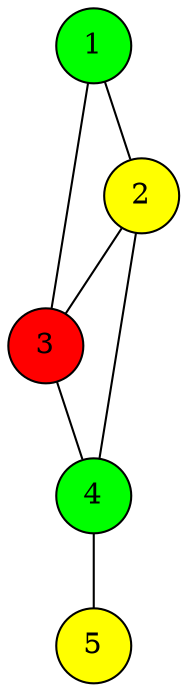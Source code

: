 graph G {
  node [shape=circle,style=filled];
  1 [label="1",fillcolor="green"];
  2 [label="2",fillcolor="yellow"];
  3 [label="3",fillcolor="red"];
  4 [label="4",fillcolor="green"];
  5 [label="5",fillcolor="yellow"];
  1 -- 2;
  1 -- 3;
  2 -- 3;
  2 -- 4;
  3 -- 4;
  4 -- 5;
}
